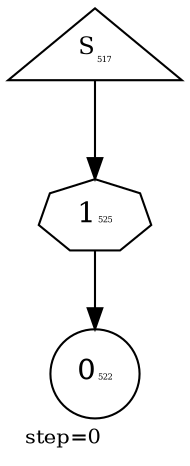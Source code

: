 digraph {
  graph  [labelloc=bottom,labeljust=left,fontsize="10",label="step=0"];
  "517" [shape=triangle,peripheries="1",label=<<SUP>S</SUP><FONT POINT-SIZE='4'>517</FONT>>,labelfontcolor=black,color=black];
  "522" [shape=circle,peripheries="1",label=<0<FONT POINT-SIZE='4'>522</FONT>>,labelfontcolor=black,color=black];
  "525" [label=<1<FONT POINT-SIZE='4'>525</FONT>>,peripheries="1",color=black,shape=septagon];
  "517" -> "525" [color=black];
  "525" -> "522" [color=black];
}